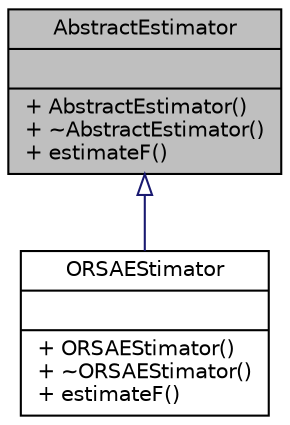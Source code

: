 digraph "AbstractEstimator"
{
  edge [fontname="Helvetica",fontsize="10",labelfontname="Helvetica",labelfontsize="10"];
  node [fontname="Helvetica",fontsize="10",shape=record];
  Node1 [label="{AbstractEstimator\n||+ AbstractEstimator()\l+ ~AbstractEstimator()\l+ estimateF()\l}",height=0.2,width=0.4,color="black", fillcolor="grey75", style="filled", fontcolor="black"];
  Node1 -> Node2 [dir="back",color="midnightblue",fontsize="10",style="solid",arrowtail="onormal",fontname="Helvetica"];
  Node2 [label="{ORSAEStimator\n||+ ORSAEStimator()\l+ ~ORSAEStimator()\l+ estimateF()\l}",height=0.2,width=0.4,color="black", fillcolor="white", style="filled",URL="$classORSAEStimator.html",tooltip="Facade class for interfacing with the third-party Moisan&#39;s ORSA library. "];
}
